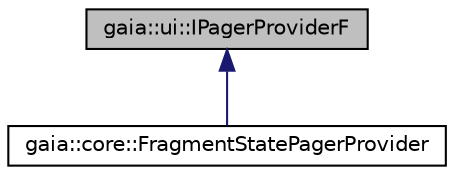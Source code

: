 digraph G
{
  edge [fontname="Helvetica",fontsize="10",labelfontname="Helvetica",labelfontsize="10"];
  node [fontname="Helvetica",fontsize="10",shape=record];
  Node1 [label="gaia::ui::IPagerProviderF",height=0.2,width=0.4,color="black", fillcolor="grey75", style="filled" fontcolor="black"];
  Node1 -> Node2 [dir=back,color="midnightblue",fontsize="10",style="solid",fontname="Helvetica"];
  Node2 [label="gaia::core::FragmentStatePagerProvider",height=0.2,width=0.4,color="black", fillcolor="white", style="filled",URL="$db/d07/classgaia_1_1core_1_1_fragment_state_pager_provider.html"];
}
